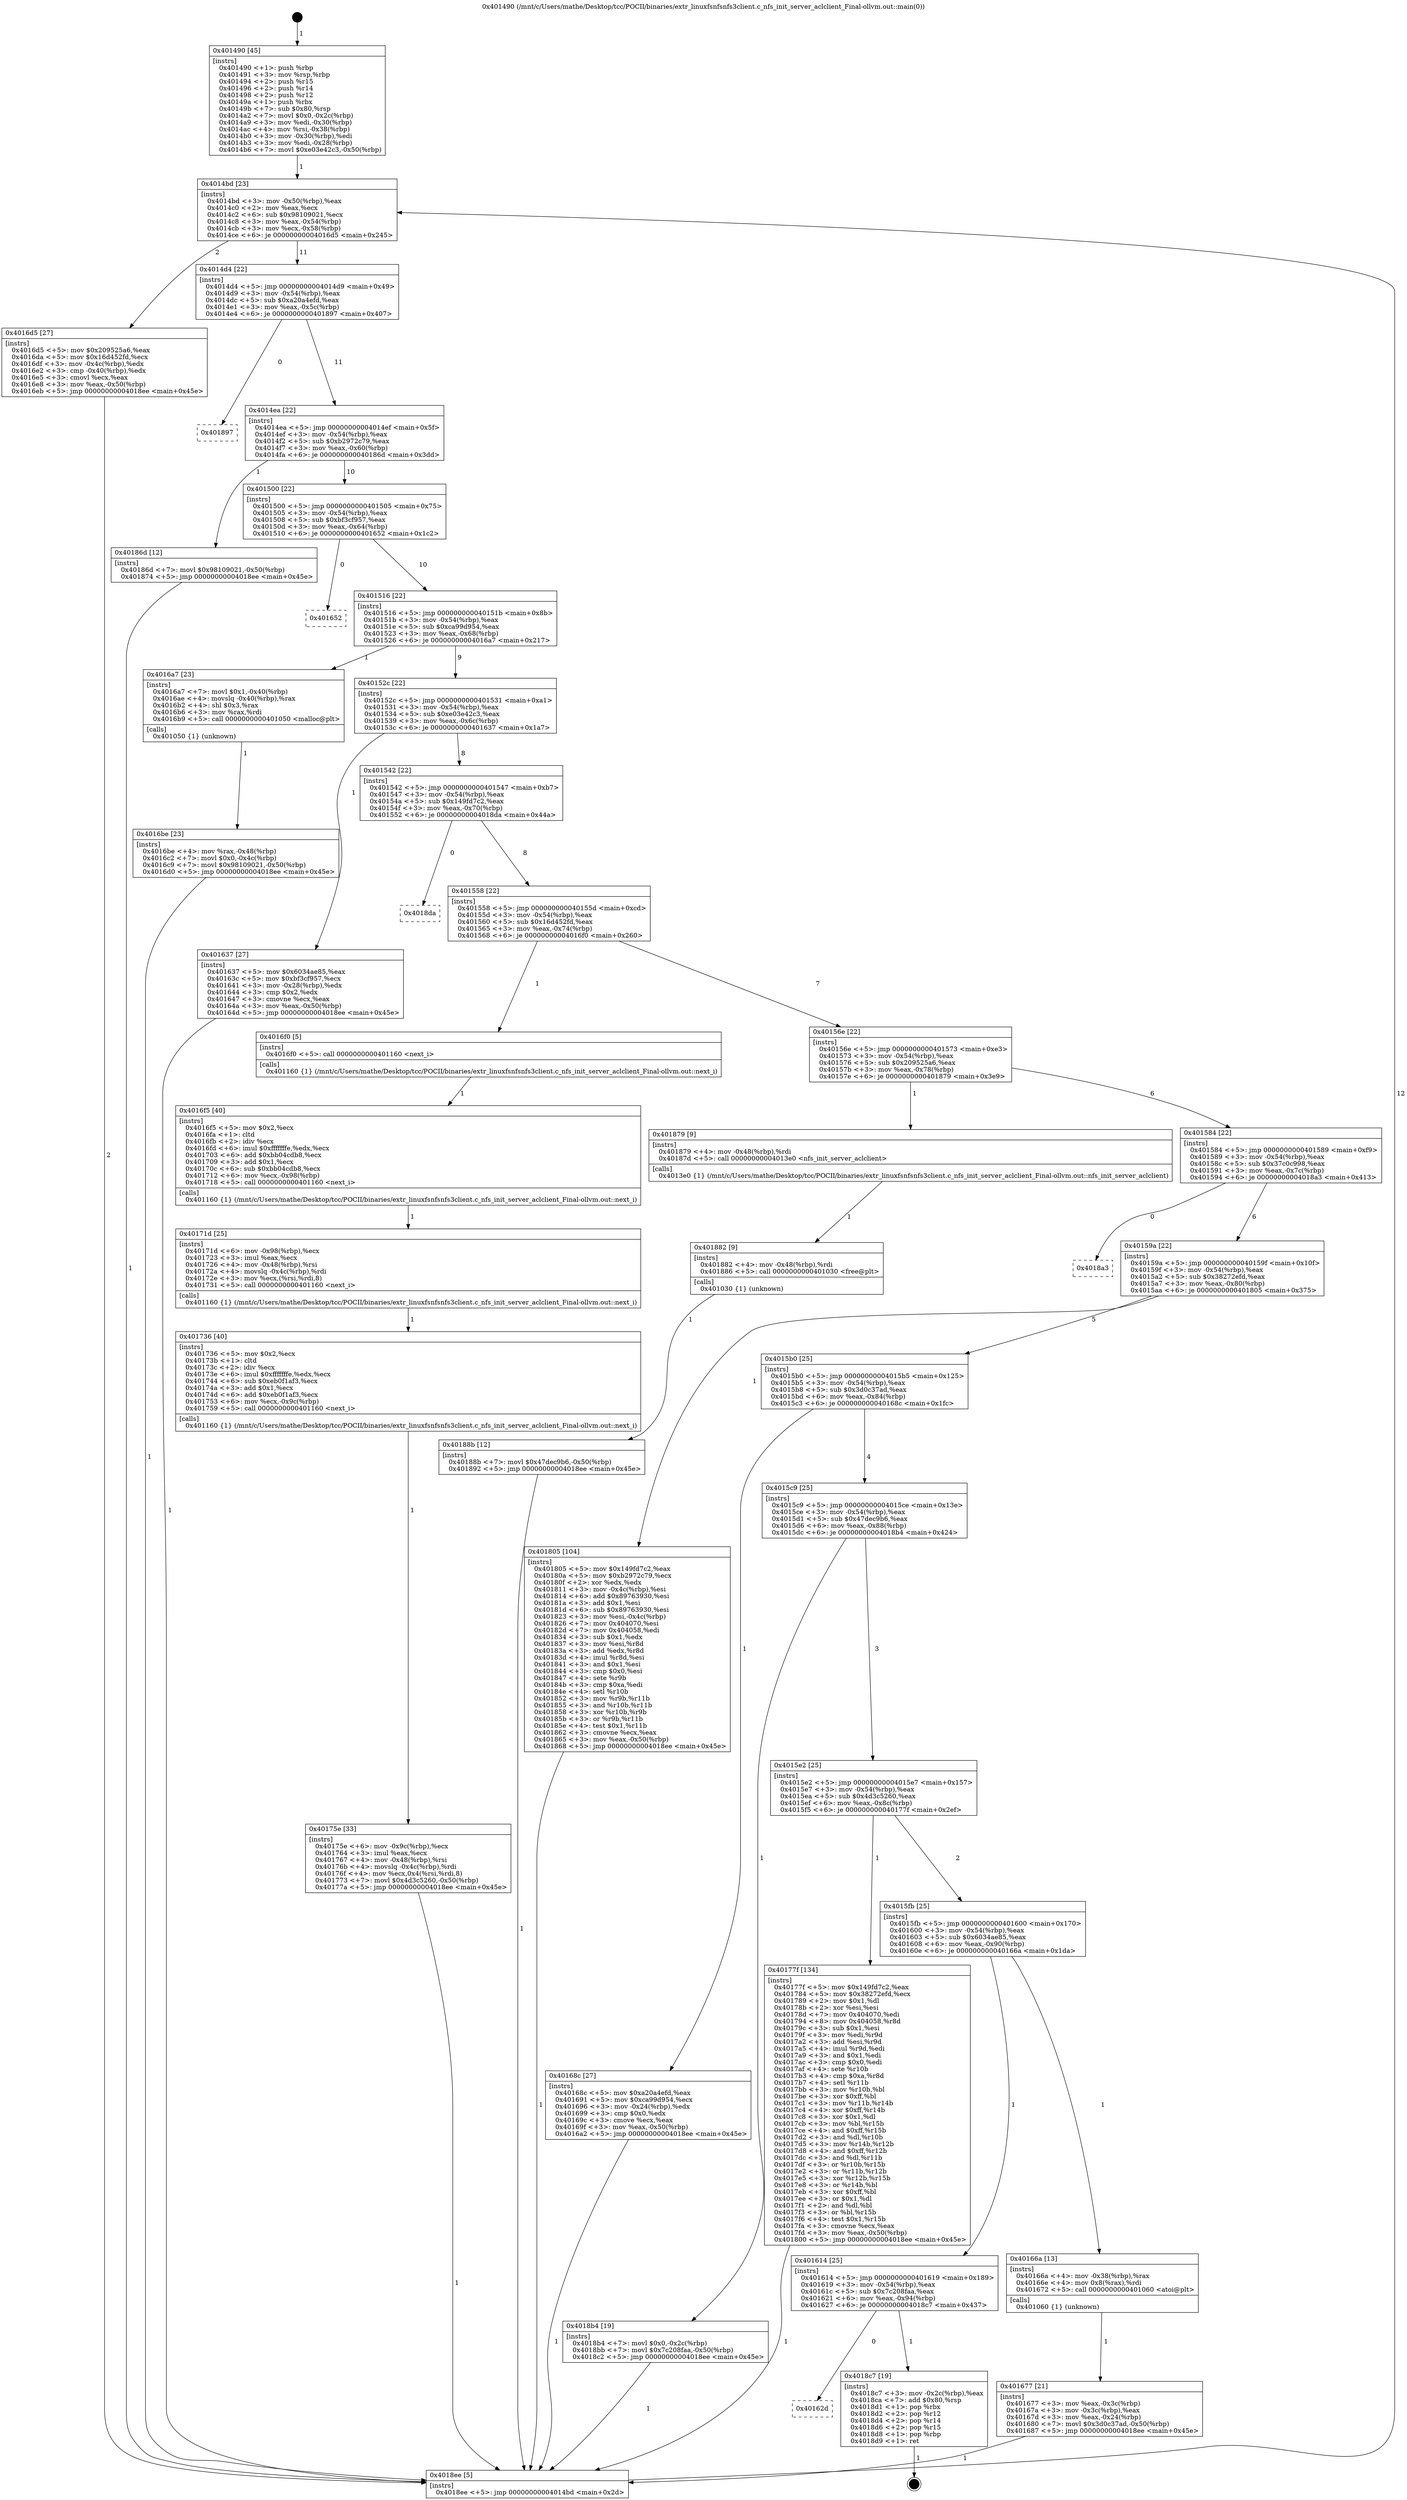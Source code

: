 digraph "0x401490" {
  label = "0x401490 (/mnt/c/Users/mathe/Desktop/tcc/POCII/binaries/extr_linuxfsnfsnfs3client.c_nfs_init_server_aclclient_Final-ollvm.out::main(0))"
  labelloc = "t"
  node[shape=record]

  Entry [label="",width=0.3,height=0.3,shape=circle,fillcolor=black,style=filled]
  "0x4014bd" [label="{
     0x4014bd [23]\l
     | [instrs]\l
     &nbsp;&nbsp;0x4014bd \<+3\>: mov -0x50(%rbp),%eax\l
     &nbsp;&nbsp;0x4014c0 \<+2\>: mov %eax,%ecx\l
     &nbsp;&nbsp;0x4014c2 \<+6\>: sub $0x98109021,%ecx\l
     &nbsp;&nbsp;0x4014c8 \<+3\>: mov %eax,-0x54(%rbp)\l
     &nbsp;&nbsp;0x4014cb \<+3\>: mov %ecx,-0x58(%rbp)\l
     &nbsp;&nbsp;0x4014ce \<+6\>: je 00000000004016d5 \<main+0x245\>\l
  }"]
  "0x4016d5" [label="{
     0x4016d5 [27]\l
     | [instrs]\l
     &nbsp;&nbsp;0x4016d5 \<+5\>: mov $0x209525a6,%eax\l
     &nbsp;&nbsp;0x4016da \<+5\>: mov $0x16d452fd,%ecx\l
     &nbsp;&nbsp;0x4016df \<+3\>: mov -0x4c(%rbp),%edx\l
     &nbsp;&nbsp;0x4016e2 \<+3\>: cmp -0x40(%rbp),%edx\l
     &nbsp;&nbsp;0x4016e5 \<+3\>: cmovl %ecx,%eax\l
     &nbsp;&nbsp;0x4016e8 \<+3\>: mov %eax,-0x50(%rbp)\l
     &nbsp;&nbsp;0x4016eb \<+5\>: jmp 00000000004018ee \<main+0x45e\>\l
  }"]
  "0x4014d4" [label="{
     0x4014d4 [22]\l
     | [instrs]\l
     &nbsp;&nbsp;0x4014d4 \<+5\>: jmp 00000000004014d9 \<main+0x49\>\l
     &nbsp;&nbsp;0x4014d9 \<+3\>: mov -0x54(%rbp),%eax\l
     &nbsp;&nbsp;0x4014dc \<+5\>: sub $0xa20a4efd,%eax\l
     &nbsp;&nbsp;0x4014e1 \<+3\>: mov %eax,-0x5c(%rbp)\l
     &nbsp;&nbsp;0x4014e4 \<+6\>: je 0000000000401897 \<main+0x407\>\l
  }"]
  Exit [label="",width=0.3,height=0.3,shape=circle,fillcolor=black,style=filled,peripheries=2]
  "0x401897" [label="{
     0x401897\l
  }", style=dashed]
  "0x4014ea" [label="{
     0x4014ea [22]\l
     | [instrs]\l
     &nbsp;&nbsp;0x4014ea \<+5\>: jmp 00000000004014ef \<main+0x5f\>\l
     &nbsp;&nbsp;0x4014ef \<+3\>: mov -0x54(%rbp),%eax\l
     &nbsp;&nbsp;0x4014f2 \<+5\>: sub $0xb2972c79,%eax\l
     &nbsp;&nbsp;0x4014f7 \<+3\>: mov %eax,-0x60(%rbp)\l
     &nbsp;&nbsp;0x4014fa \<+6\>: je 000000000040186d \<main+0x3dd\>\l
  }"]
  "0x40162d" [label="{
     0x40162d\l
  }", style=dashed]
  "0x40186d" [label="{
     0x40186d [12]\l
     | [instrs]\l
     &nbsp;&nbsp;0x40186d \<+7\>: movl $0x98109021,-0x50(%rbp)\l
     &nbsp;&nbsp;0x401874 \<+5\>: jmp 00000000004018ee \<main+0x45e\>\l
  }"]
  "0x401500" [label="{
     0x401500 [22]\l
     | [instrs]\l
     &nbsp;&nbsp;0x401500 \<+5\>: jmp 0000000000401505 \<main+0x75\>\l
     &nbsp;&nbsp;0x401505 \<+3\>: mov -0x54(%rbp),%eax\l
     &nbsp;&nbsp;0x401508 \<+5\>: sub $0xbf3cf957,%eax\l
     &nbsp;&nbsp;0x40150d \<+3\>: mov %eax,-0x64(%rbp)\l
     &nbsp;&nbsp;0x401510 \<+6\>: je 0000000000401652 \<main+0x1c2\>\l
  }"]
  "0x4018c7" [label="{
     0x4018c7 [19]\l
     | [instrs]\l
     &nbsp;&nbsp;0x4018c7 \<+3\>: mov -0x2c(%rbp),%eax\l
     &nbsp;&nbsp;0x4018ca \<+7\>: add $0x80,%rsp\l
     &nbsp;&nbsp;0x4018d1 \<+1\>: pop %rbx\l
     &nbsp;&nbsp;0x4018d2 \<+2\>: pop %r12\l
     &nbsp;&nbsp;0x4018d4 \<+2\>: pop %r14\l
     &nbsp;&nbsp;0x4018d6 \<+2\>: pop %r15\l
     &nbsp;&nbsp;0x4018d8 \<+1\>: pop %rbp\l
     &nbsp;&nbsp;0x4018d9 \<+1\>: ret\l
  }"]
  "0x401652" [label="{
     0x401652\l
  }", style=dashed]
  "0x401516" [label="{
     0x401516 [22]\l
     | [instrs]\l
     &nbsp;&nbsp;0x401516 \<+5\>: jmp 000000000040151b \<main+0x8b\>\l
     &nbsp;&nbsp;0x40151b \<+3\>: mov -0x54(%rbp),%eax\l
     &nbsp;&nbsp;0x40151e \<+5\>: sub $0xca99d954,%eax\l
     &nbsp;&nbsp;0x401523 \<+3\>: mov %eax,-0x68(%rbp)\l
     &nbsp;&nbsp;0x401526 \<+6\>: je 00000000004016a7 \<main+0x217\>\l
  }"]
  "0x40188b" [label="{
     0x40188b [12]\l
     | [instrs]\l
     &nbsp;&nbsp;0x40188b \<+7\>: movl $0x47dec9b6,-0x50(%rbp)\l
     &nbsp;&nbsp;0x401892 \<+5\>: jmp 00000000004018ee \<main+0x45e\>\l
  }"]
  "0x4016a7" [label="{
     0x4016a7 [23]\l
     | [instrs]\l
     &nbsp;&nbsp;0x4016a7 \<+7\>: movl $0x1,-0x40(%rbp)\l
     &nbsp;&nbsp;0x4016ae \<+4\>: movslq -0x40(%rbp),%rax\l
     &nbsp;&nbsp;0x4016b2 \<+4\>: shl $0x3,%rax\l
     &nbsp;&nbsp;0x4016b6 \<+3\>: mov %rax,%rdi\l
     &nbsp;&nbsp;0x4016b9 \<+5\>: call 0000000000401050 \<malloc@plt\>\l
     | [calls]\l
     &nbsp;&nbsp;0x401050 \{1\} (unknown)\l
  }"]
  "0x40152c" [label="{
     0x40152c [22]\l
     | [instrs]\l
     &nbsp;&nbsp;0x40152c \<+5\>: jmp 0000000000401531 \<main+0xa1\>\l
     &nbsp;&nbsp;0x401531 \<+3\>: mov -0x54(%rbp),%eax\l
     &nbsp;&nbsp;0x401534 \<+5\>: sub $0xe03e42c3,%eax\l
     &nbsp;&nbsp;0x401539 \<+3\>: mov %eax,-0x6c(%rbp)\l
     &nbsp;&nbsp;0x40153c \<+6\>: je 0000000000401637 \<main+0x1a7\>\l
  }"]
  "0x401882" [label="{
     0x401882 [9]\l
     | [instrs]\l
     &nbsp;&nbsp;0x401882 \<+4\>: mov -0x48(%rbp),%rdi\l
     &nbsp;&nbsp;0x401886 \<+5\>: call 0000000000401030 \<free@plt\>\l
     | [calls]\l
     &nbsp;&nbsp;0x401030 \{1\} (unknown)\l
  }"]
  "0x401637" [label="{
     0x401637 [27]\l
     | [instrs]\l
     &nbsp;&nbsp;0x401637 \<+5\>: mov $0x6034ae85,%eax\l
     &nbsp;&nbsp;0x40163c \<+5\>: mov $0xbf3cf957,%ecx\l
     &nbsp;&nbsp;0x401641 \<+3\>: mov -0x28(%rbp),%edx\l
     &nbsp;&nbsp;0x401644 \<+3\>: cmp $0x2,%edx\l
     &nbsp;&nbsp;0x401647 \<+3\>: cmovne %ecx,%eax\l
     &nbsp;&nbsp;0x40164a \<+3\>: mov %eax,-0x50(%rbp)\l
     &nbsp;&nbsp;0x40164d \<+5\>: jmp 00000000004018ee \<main+0x45e\>\l
  }"]
  "0x401542" [label="{
     0x401542 [22]\l
     | [instrs]\l
     &nbsp;&nbsp;0x401542 \<+5\>: jmp 0000000000401547 \<main+0xb7\>\l
     &nbsp;&nbsp;0x401547 \<+3\>: mov -0x54(%rbp),%eax\l
     &nbsp;&nbsp;0x40154a \<+5\>: sub $0x149fd7c2,%eax\l
     &nbsp;&nbsp;0x40154f \<+3\>: mov %eax,-0x70(%rbp)\l
     &nbsp;&nbsp;0x401552 \<+6\>: je 00000000004018da \<main+0x44a\>\l
  }"]
  "0x4018ee" [label="{
     0x4018ee [5]\l
     | [instrs]\l
     &nbsp;&nbsp;0x4018ee \<+5\>: jmp 00000000004014bd \<main+0x2d\>\l
  }"]
  "0x401490" [label="{
     0x401490 [45]\l
     | [instrs]\l
     &nbsp;&nbsp;0x401490 \<+1\>: push %rbp\l
     &nbsp;&nbsp;0x401491 \<+3\>: mov %rsp,%rbp\l
     &nbsp;&nbsp;0x401494 \<+2\>: push %r15\l
     &nbsp;&nbsp;0x401496 \<+2\>: push %r14\l
     &nbsp;&nbsp;0x401498 \<+2\>: push %r12\l
     &nbsp;&nbsp;0x40149a \<+1\>: push %rbx\l
     &nbsp;&nbsp;0x40149b \<+7\>: sub $0x80,%rsp\l
     &nbsp;&nbsp;0x4014a2 \<+7\>: movl $0x0,-0x2c(%rbp)\l
     &nbsp;&nbsp;0x4014a9 \<+3\>: mov %edi,-0x30(%rbp)\l
     &nbsp;&nbsp;0x4014ac \<+4\>: mov %rsi,-0x38(%rbp)\l
     &nbsp;&nbsp;0x4014b0 \<+3\>: mov -0x30(%rbp),%edi\l
     &nbsp;&nbsp;0x4014b3 \<+3\>: mov %edi,-0x28(%rbp)\l
     &nbsp;&nbsp;0x4014b6 \<+7\>: movl $0xe03e42c3,-0x50(%rbp)\l
  }"]
  "0x40175e" [label="{
     0x40175e [33]\l
     | [instrs]\l
     &nbsp;&nbsp;0x40175e \<+6\>: mov -0x9c(%rbp),%ecx\l
     &nbsp;&nbsp;0x401764 \<+3\>: imul %eax,%ecx\l
     &nbsp;&nbsp;0x401767 \<+4\>: mov -0x48(%rbp),%rsi\l
     &nbsp;&nbsp;0x40176b \<+4\>: movslq -0x4c(%rbp),%rdi\l
     &nbsp;&nbsp;0x40176f \<+4\>: mov %ecx,0x4(%rsi,%rdi,8)\l
     &nbsp;&nbsp;0x401773 \<+7\>: movl $0x4d3c5260,-0x50(%rbp)\l
     &nbsp;&nbsp;0x40177a \<+5\>: jmp 00000000004018ee \<main+0x45e\>\l
  }"]
  "0x4018da" [label="{
     0x4018da\l
  }", style=dashed]
  "0x401558" [label="{
     0x401558 [22]\l
     | [instrs]\l
     &nbsp;&nbsp;0x401558 \<+5\>: jmp 000000000040155d \<main+0xcd\>\l
     &nbsp;&nbsp;0x40155d \<+3\>: mov -0x54(%rbp),%eax\l
     &nbsp;&nbsp;0x401560 \<+5\>: sub $0x16d452fd,%eax\l
     &nbsp;&nbsp;0x401565 \<+3\>: mov %eax,-0x74(%rbp)\l
     &nbsp;&nbsp;0x401568 \<+6\>: je 00000000004016f0 \<main+0x260\>\l
  }"]
  "0x401736" [label="{
     0x401736 [40]\l
     | [instrs]\l
     &nbsp;&nbsp;0x401736 \<+5\>: mov $0x2,%ecx\l
     &nbsp;&nbsp;0x40173b \<+1\>: cltd\l
     &nbsp;&nbsp;0x40173c \<+2\>: idiv %ecx\l
     &nbsp;&nbsp;0x40173e \<+6\>: imul $0xfffffffe,%edx,%ecx\l
     &nbsp;&nbsp;0x401744 \<+6\>: sub $0xeb0f1af3,%ecx\l
     &nbsp;&nbsp;0x40174a \<+3\>: add $0x1,%ecx\l
     &nbsp;&nbsp;0x40174d \<+6\>: add $0xeb0f1af3,%ecx\l
     &nbsp;&nbsp;0x401753 \<+6\>: mov %ecx,-0x9c(%rbp)\l
     &nbsp;&nbsp;0x401759 \<+5\>: call 0000000000401160 \<next_i\>\l
     | [calls]\l
     &nbsp;&nbsp;0x401160 \{1\} (/mnt/c/Users/mathe/Desktop/tcc/POCII/binaries/extr_linuxfsnfsnfs3client.c_nfs_init_server_aclclient_Final-ollvm.out::next_i)\l
  }"]
  "0x4016f0" [label="{
     0x4016f0 [5]\l
     | [instrs]\l
     &nbsp;&nbsp;0x4016f0 \<+5\>: call 0000000000401160 \<next_i\>\l
     | [calls]\l
     &nbsp;&nbsp;0x401160 \{1\} (/mnt/c/Users/mathe/Desktop/tcc/POCII/binaries/extr_linuxfsnfsnfs3client.c_nfs_init_server_aclclient_Final-ollvm.out::next_i)\l
  }"]
  "0x40156e" [label="{
     0x40156e [22]\l
     | [instrs]\l
     &nbsp;&nbsp;0x40156e \<+5\>: jmp 0000000000401573 \<main+0xe3\>\l
     &nbsp;&nbsp;0x401573 \<+3\>: mov -0x54(%rbp),%eax\l
     &nbsp;&nbsp;0x401576 \<+5\>: sub $0x209525a6,%eax\l
     &nbsp;&nbsp;0x40157b \<+3\>: mov %eax,-0x78(%rbp)\l
     &nbsp;&nbsp;0x40157e \<+6\>: je 0000000000401879 \<main+0x3e9\>\l
  }"]
  "0x40171d" [label="{
     0x40171d [25]\l
     | [instrs]\l
     &nbsp;&nbsp;0x40171d \<+6\>: mov -0x98(%rbp),%ecx\l
     &nbsp;&nbsp;0x401723 \<+3\>: imul %eax,%ecx\l
     &nbsp;&nbsp;0x401726 \<+4\>: mov -0x48(%rbp),%rsi\l
     &nbsp;&nbsp;0x40172a \<+4\>: movslq -0x4c(%rbp),%rdi\l
     &nbsp;&nbsp;0x40172e \<+3\>: mov %ecx,(%rsi,%rdi,8)\l
     &nbsp;&nbsp;0x401731 \<+5\>: call 0000000000401160 \<next_i\>\l
     | [calls]\l
     &nbsp;&nbsp;0x401160 \{1\} (/mnt/c/Users/mathe/Desktop/tcc/POCII/binaries/extr_linuxfsnfsnfs3client.c_nfs_init_server_aclclient_Final-ollvm.out::next_i)\l
  }"]
  "0x401879" [label="{
     0x401879 [9]\l
     | [instrs]\l
     &nbsp;&nbsp;0x401879 \<+4\>: mov -0x48(%rbp),%rdi\l
     &nbsp;&nbsp;0x40187d \<+5\>: call 00000000004013e0 \<nfs_init_server_aclclient\>\l
     | [calls]\l
     &nbsp;&nbsp;0x4013e0 \{1\} (/mnt/c/Users/mathe/Desktop/tcc/POCII/binaries/extr_linuxfsnfsnfs3client.c_nfs_init_server_aclclient_Final-ollvm.out::nfs_init_server_aclclient)\l
  }"]
  "0x401584" [label="{
     0x401584 [22]\l
     | [instrs]\l
     &nbsp;&nbsp;0x401584 \<+5\>: jmp 0000000000401589 \<main+0xf9\>\l
     &nbsp;&nbsp;0x401589 \<+3\>: mov -0x54(%rbp),%eax\l
     &nbsp;&nbsp;0x40158c \<+5\>: sub $0x37c0c998,%eax\l
     &nbsp;&nbsp;0x401591 \<+3\>: mov %eax,-0x7c(%rbp)\l
     &nbsp;&nbsp;0x401594 \<+6\>: je 00000000004018a3 \<main+0x413\>\l
  }"]
  "0x4016f5" [label="{
     0x4016f5 [40]\l
     | [instrs]\l
     &nbsp;&nbsp;0x4016f5 \<+5\>: mov $0x2,%ecx\l
     &nbsp;&nbsp;0x4016fa \<+1\>: cltd\l
     &nbsp;&nbsp;0x4016fb \<+2\>: idiv %ecx\l
     &nbsp;&nbsp;0x4016fd \<+6\>: imul $0xfffffffe,%edx,%ecx\l
     &nbsp;&nbsp;0x401703 \<+6\>: add $0xbb04cdb8,%ecx\l
     &nbsp;&nbsp;0x401709 \<+3\>: add $0x1,%ecx\l
     &nbsp;&nbsp;0x40170c \<+6\>: sub $0xbb04cdb8,%ecx\l
     &nbsp;&nbsp;0x401712 \<+6\>: mov %ecx,-0x98(%rbp)\l
     &nbsp;&nbsp;0x401718 \<+5\>: call 0000000000401160 \<next_i\>\l
     | [calls]\l
     &nbsp;&nbsp;0x401160 \{1\} (/mnt/c/Users/mathe/Desktop/tcc/POCII/binaries/extr_linuxfsnfsnfs3client.c_nfs_init_server_aclclient_Final-ollvm.out::next_i)\l
  }"]
  "0x4018a3" [label="{
     0x4018a3\l
  }", style=dashed]
  "0x40159a" [label="{
     0x40159a [22]\l
     | [instrs]\l
     &nbsp;&nbsp;0x40159a \<+5\>: jmp 000000000040159f \<main+0x10f\>\l
     &nbsp;&nbsp;0x40159f \<+3\>: mov -0x54(%rbp),%eax\l
     &nbsp;&nbsp;0x4015a2 \<+5\>: sub $0x38272efd,%eax\l
     &nbsp;&nbsp;0x4015a7 \<+3\>: mov %eax,-0x80(%rbp)\l
     &nbsp;&nbsp;0x4015aa \<+6\>: je 0000000000401805 \<main+0x375\>\l
  }"]
  "0x4016be" [label="{
     0x4016be [23]\l
     | [instrs]\l
     &nbsp;&nbsp;0x4016be \<+4\>: mov %rax,-0x48(%rbp)\l
     &nbsp;&nbsp;0x4016c2 \<+7\>: movl $0x0,-0x4c(%rbp)\l
     &nbsp;&nbsp;0x4016c9 \<+7\>: movl $0x98109021,-0x50(%rbp)\l
     &nbsp;&nbsp;0x4016d0 \<+5\>: jmp 00000000004018ee \<main+0x45e\>\l
  }"]
  "0x401805" [label="{
     0x401805 [104]\l
     | [instrs]\l
     &nbsp;&nbsp;0x401805 \<+5\>: mov $0x149fd7c2,%eax\l
     &nbsp;&nbsp;0x40180a \<+5\>: mov $0xb2972c79,%ecx\l
     &nbsp;&nbsp;0x40180f \<+2\>: xor %edx,%edx\l
     &nbsp;&nbsp;0x401811 \<+3\>: mov -0x4c(%rbp),%esi\l
     &nbsp;&nbsp;0x401814 \<+6\>: add $0x89763930,%esi\l
     &nbsp;&nbsp;0x40181a \<+3\>: add $0x1,%esi\l
     &nbsp;&nbsp;0x40181d \<+6\>: sub $0x89763930,%esi\l
     &nbsp;&nbsp;0x401823 \<+3\>: mov %esi,-0x4c(%rbp)\l
     &nbsp;&nbsp;0x401826 \<+7\>: mov 0x404070,%esi\l
     &nbsp;&nbsp;0x40182d \<+7\>: mov 0x404058,%edi\l
     &nbsp;&nbsp;0x401834 \<+3\>: sub $0x1,%edx\l
     &nbsp;&nbsp;0x401837 \<+3\>: mov %esi,%r8d\l
     &nbsp;&nbsp;0x40183a \<+3\>: add %edx,%r8d\l
     &nbsp;&nbsp;0x40183d \<+4\>: imul %r8d,%esi\l
     &nbsp;&nbsp;0x401841 \<+3\>: and $0x1,%esi\l
     &nbsp;&nbsp;0x401844 \<+3\>: cmp $0x0,%esi\l
     &nbsp;&nbsp;0x401847 \<+4\>: sete %r9b\l
     &nbsp;&nbsp;0x40184b \<+3\>: cmp $0xa,%edi\l
     &nbsp;&nbsp;0x40184e \<+4\>: setl %r10b\l
     &nbsp;&nbsp;0x401852 \<+3\>: mov %r9b,%r11b\l
     &nbsp;&nbsp;0x401855 \<+3\>: and %r10b,%r11b\l
     &nbsp;&nbsp;0x401858 \<+3\>: xor %r10b,%r9b\l
     &nbsp;&nbsp;0x40185b \<+3\>: or %r9b,%r11b\l
     &nbsp;&nbsp;0x40185e \<+4\>: test $0x1,%r11b\l
     &nbsp;&nbsp;0x401862 \<+3\>: cmovne %ecx,%eax\l
     &nbsp;&nbsp;0x401865 \<+3\>: mov %eax,-0x50(%rbp)\l
     &nbsp;&nbsp;0x401868 \<+5\>: jmp 00000000004018ee \<main+0x45e\>\l
  }"]
  "0x4015b0" [label="{
     0x4015b0 [25]\l
     | [instrs]\l
     &nbsp;&nbsp;0x4015b0 \<+5\>: jmp 00000000004015b5 \<main+0x125\>\l
     &nbsp;&nbsp;0x4015b5 \<+3\>: mov -0x54(%rbp),%eax\l
     &nbsp;&nbsp;0x4015b8 \<+5\>: sub $0x3d0c37ad,%eax\l
     &nbsp;&nbsp;0x4015bd \<+6\>: mov %eax,-0x84(%rbp)\l
     &nbsp;&nbsp;0x4015c3 \<+6\>: je 000000000040168c \<main+0x1fc\>\l
  }"]
  "0x401677" [label="{
     0x401677 [21]\l
     | [instrs]\l
     &nbsp;&nbsp;0x401677 \<+3\>: mov %eax,-0x3c(%rbp)\l
     &nbsp;&nbsp;0x40167a \<+3\>: mov -0x3c(%rbp),%eax\l
     &nbsp;&nbsp;0x40167d \<+3\>: mov %eax,-0x24(%rbp)\l
     &nbsp;&nbsp;0x401680 \<+7\>: movl $0x3d0c37ad,-0x50(%rbp)\l
     &nbsp;&nbsp;0x401687 \<+5\>: jmp 00000000004018ee \<main+0x45e\>\l
  }"]
  "0x40168c" [label="{
     0x40168c [27]\l
     | [instrs]\l
     &nbsp;&nbsp;0x40168c \<+5\>: mov $0xa20a4efd,%eax\l
     &nbsp;&nbsp;0x401691 \<+5\>: mov $0xca99d954,%ecx\l
     &nbsp;&nbsp;0x401696 \<+3\>: mov -0x24(%rbp),%edx\l
     &nbsp;&nbsp;0x401699 \<+3\>: cmp $0x0,%edx\l
     &nbsp;&nbsp;0x40169c \<+3\>: cmove %ecx,%eax\l
     &nbsp;&nbsp;0x40169f \<+3\>: mov %eax,-0x50(%rbp)\l
     &nbsp;&nbsp;0x4016a2 \<+5\>: jmp 00000000004018ee \<main+0x45e\>\l
  }"]
  "0x4015c9" [label="{
     0x4015c9 [25]\l
     | [instrs]\l
     &nbsp;&nbsp;0x4015c9 \<+5\>: jmp 00000000004015ce \<main+0x13e\>\l
     &nbsp;&nbsp;0x4015ce \<+3\>: mov -0x54(%rbp),%eax\l
     &nbsp;&nbsp;0x4015d1 \<+5\>: sub $0x47dec9b6,%eax\l
     &nbsp;&nbsp;0x4015d6 \<+6\>: mov %eax,-0x88(%rbp)\l
     &nbsp;&nbsp;0x4015dc \<+6\>: je 00000000004018b4 \<main+0x424\>\l
  }"]
  "0x401614" [label="{
     0x401614 [25]\l
     | [instrs]\l
     &nbsp;&nbsp;0x401614 \<+5\>: jmp 0000000000401619 \<main+0x189\>\l
     &nbsp;&nbsp;0x401619 \<+3\>: mov -0x54(%rbp),%eax\l
     &nbsp;&nbsp;0x40161c \<+5\>: sub $0x7c208faa,%eax\l
     &nbsp;&nbsp;0x401621 \<+6\>: mov %eax,-0x94(%rbp)\l
     &nbsp;&nbsp;0x401627 \<+6\>: je 00000000004018c7 \<main+0x437\>\l
  }"]
  "0x4018b4" [label="{
     0x4018b4 [19]\l
     | [instrs]\l
     &nbsp;&nbsp;0x4018b4 \<+7\>: movl $0x0,-0x2c(%rbp)\l
     &nbsp;&nbsp;0x4018bb \<+7\>: movl $0x7c208faa,-0x50(%rbp)\l
     &nbsp;&nbsp;0x4018c2 \<+5\>: jmp 00000000004018ee \<main+0x45e\>\l
  }"]
  "0x4015e2" [label="{
     0x4015e2 [25]\l
     | [instrs]\l
     &nbsp;&nbsp;0x4015e2 \<+5\>: jmp 00000000004015e7 \<main+0x157\>\l
     &nbsp;&nbsp;0x4015e7 \<+3\>: mov -0x54(%rbp),%eax\l
     &nbsp;&nbsp;0x4015ea \<+5\>: sub $0x4d3c5260,%eax\l
     &nbsp;&nbsp;0x4015ef \<+6\>: mov %eax,-0x8c(%rbp)\l
     &nbsp;&nbsp;0x4015f5 \<+6\>: je 000000000040177f \<main+0x2ef\>\l
  }"]
  "0x40166a" [label="{
     0x40166a [13]\l
     | [instrs]\l
     &nbsp;&nbsp;0x40166a \<+4\>: mov -0x38(%rbp),%rax\l
     &nbsp;&nbsp;0x40166e \<+4\>: mov 0x8(%rax),%rdi\l
     &nbsp;&nbsp;0x401672 \<+5\>: call 0000000000401060 \<atoi@plt\>\l
     | [calls]\l
     &nbsp;&nbsp;0x401060 \{1\} (unknown)\l
  }"]
  "0x40177f" [label="{
     0x40177f [134]\l
     | [instrs]\l
     &nbsp;&nbsp;0x40177f \<+5\>: mov $0x149fd7c2,%eax\l
     &nbsp;&nbsp;0x401784 \<+5\>: mov $0x38272efd,%ecx\l
     &nbsp;&nbsp;0x401789 \<+2\>: mov $0x1,%dl\l
     &nbsp;&nbsp;0x40178b \<+2\>: xor %esi,%esi\l
     &nbsp;&nbsp;0x40178d \<+7\>: mov 0x404070,%edi\l
     &nbsp;&nbsp;0x401794 \<+8\>: mov 0x404058,%r8d\l
     &nbsp;&nbsp;0x40179c \<+3\>: sub $0x1,%esi\l
     &nbsp;&nbsp;0x40179f \<+3\>: mov %edi,%r9d\l
     &nbsp;&nbsp;0x4017a2 \<+3\>: add %esi,%r9d\l
     &nbsp;&nbsp;0x4017a5 \<+4\>: imul %r9d,%edi\l
     &nbsp;&nbsp;0x4017a9 \<+3\>: and $0x1,%edi\l
     &nbsp;&nbsp;0x4017ac \<+3\>: cmp $0x0,%edi\l
     &nbsp;&nbsp;0x4017af \<+4\>: sete %r10b\l
     &nbsp;&nbsp;0x4017b3 \<+4\>: cmp $0xa,%r8d\l
     &nbsp;&nbsp;0x4017b7 \<+4\>: setl %r11b\l
     &nbsp;&nbsp;0x4017bb \<+3\>: mov %r10b,%bl\l
     &nbsp;&nbsp;0x4017be \<+3\>: xor $0xff,%bl\l
     &nbsp;&nbsp;0x4017c1 \<+3\>: mov %r11b,%r14b\l
     &nbsp;&nbsp;0x4017c4 \<+4\>: xor $0xff,%r14b\l
     &nbsp;&nbsp;0x4017c8 \<+3\>: xor $0x1,%dl\l
     &nbsp;&nbsp;0x4017cb \<+3\>: mov %bl,%r15b\l
     &nbsp;&nbsp;0x4017ce \<+4\>: and $0xff,%r15b\l
     &nbsp;&nbsp;0x4017d2 \<+3\>: and %dl,%r10b\l
     &nbsp;&nbsp;0x4017d5 \<+3\>: mov %r14b,%r12b\l
     &nbsp;&nbsp;0x4017d8 \<+4\>: and $0xff,%r12b\l
     &nbsp;&nbsp;0x4017dc \<+3\>: and %dl,%r11b\l
     &nbsp;&nbsp;0x4017df \<+3\>: or %r10b,%r15b\l
     &nbsp;&nbsp;0x4017e2 \<+3\>: or %r11b,%r12b\l
     &nbsp;&nbsp;0x4017e5 \<+3\>: xor %r12b,%r15b\l
     &nbsp;&nbsp;0x4017e8 \<+3\>: or %r14b,%bl\l
     &nbsp;&nbsp;0x4017eb \<+3\>: xor $0xff,%bl\l
     &nbsp;&nbsp;0x4017ee \<+3\>: or $0x1,%dl\l
     &nbsp;&nbsp;0x4017f1 \<+2\>: and %dl,%bl\l
     &nbsp;&nbsp;0x4017f3 \<+3\>: or %bl,%r15b\l
     &nbsp;&nbsp;0x4017f6 \<+4\>: test $0x1,%r15b\l
     &nbsp;&nbsp;0x4017fa \<+3\>: cmovne %ecx,%eax\l
     &nbsp;&nbsp;0x4017fd \<+3\>: mov %eax,-0x50(%rbp)\l
     &nbsp;&nbsp;0x401800 \<+5\>: jmp 00000000004018ee \<main+0x45e\>\l
  }"]
  "0x4015fb" [label="{
     0x4015fb [25]\l
     | [instrs]\l
     &nbsp;&nbsp;0x4015fb \<+5\>: jmp 0000000000401600 \<main+0x170\>\l
     &nbsp;&nbsp;0x401600 \<+3\>: mov -0x54(%rbp),%eax\l
     &nbsp;&nbsp;0x401603 \<+5\>: sub $0x6034ae85,%eax\l
     &nbsp;&nbsp;0x401608 \<+6\>: mov %eax,-0x90(%rbp)\l
     &nbsp;&nbsp;0x40160e \<+6\>: je 000000000040166a \<main+0x1da\>\l
  }"]
  Entry -> "0x401490" [label=" 1"]
  "0x4014bd" -> "0x4016d5" [label=" 2"]
  "0x4014bd" -> "0x4014d4" [label=" 11"]
  "0x4018c7" -> Exit [label=" 1"]
  "0x4014d4" -> "0x401897" [label=" 0"]
  "0x4014d4" -> "0x4014ea" [label=" 11"]
  "0x401614" -> "0x40162d" [label=" 0"]
  "0x4014ea" -> "0x40186d" [label=" 1"]
  "0x4014ea" -> "0x401500" [label=" 10"]
  "0x401614" -> "0x4018c7" [label=" 1"]
  "0x401500" -> "0x401652" [label=" 0"]
  "0x401500" -> "0x401516" [label=" 10"]
  "0x4018b4" -> "0x4018ee" [label=" 1"]
  "0x401516" -> "0x4016a7" [label=" 1"]
  "0x401516" -> "0x40152c" [label=" 9"]
  "0x40188b" -> "0x4018ee" [label=" 1"]
  "0x40152c" -> "0x401637" [label=" 1"]
  "0x40152c" -> "0x401542" [label=" 8"]
  "0x401637" -> "0x4018ee" [label=" 1"]
  "0x401490" -> "0x4014bd" [label=" 1"]
  "0x4018ee" -> "0x4014bd" [label=" 12"]
  "0x401882" -> "0x40188b" [label=" 1"]
  "0x401542" -> "0x4018da" [label=" 0"]
  "0x401542" -> "0x401558" [label=" 8"]
  "0x401879" -> "0x401882" [label=" 1"]
  "0x401558" -> "0x4016f0" [label=" 1"]
  "0x401558" -> "0x40156e" [label=" 7"]
  "0x40186d" -> "0x4018ee" [label=" 1"]
  "0x40156e" -> "0x401879" [label=" 1"]
  "0x40156e" -> "0x401584" [label=" 6"]
  "0x401805" -> "0x4018ee" [label=" 1"]
  "0x401584" -> "0x4018a3" [label=" 0"]
  "0x401584" -> "0x40159a" [label=" 6"]
  "0x40177f" -> "0x4018ee" [label=" 1"]
  "0x40159a" -> "0x401805" [label=" 1"]
  "0x40159a" -> "0x4015b0" [label=" 5"]
  "0x40175e" -> "0x4018ee" [label=" 1"]
  "0x4015b0" -> "0x40168c" [label=" 1"]
  "0x4015b0" -> "0x4015c9" [label=" 4"]
  "0x401736" -> "0x40175e" [label=" 1"]
  "0x4015c9" -> "0x4018b4" [label=" 1"]
  "0x4015c9" -> "0x4015e2" [label=" 3"]
  "0x40171d" -> "0x401736" [label=" 1"]
  "0x4015e2" -> "0x40177f" [label=" 1"]
  "0x4015e2" -> "0x4015fb" [label=" 2"]
  "0x4016f5" -> "0x40171d" [label=" 1"]
  "0x4015fb" -> "0x40166a" [label=" 1"]
  "0x4015fb" -> "0x401614" [label=" 1"]
  "0x40166a" -> "0x401677" [label=" 1"]
  "0x401677" -> "0x4018ee" [label=" 1"]
  "0x40168c" -> "0x4018ee" [label=" 1"]
  "0x4016a7" -> "0x4016be" [label=" 1"]
  "0x4016be" -> "0x4018ee" [label=" 1"]
  "0x4016d5" -> "0x4018ee" [label=" 2"]
  "0x4016f0" -> "0x4016f5" [label=" 1"]
}
